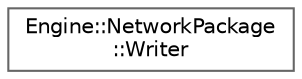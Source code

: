 digraph "Graphical Class Hierarchy"
{
 // LATEX_PDF_SIZE
  bgcolor="transparent";
  edge [fontname=Helvetica,fontsize=10,labelfontname=Helvetica,labelfontsize=10];
  node [fontname=Helvetica,fontsize=10,shape=box,height=0.2,width=0.4];
  rankdir="LR";
  Node0 [label="Engine::NetworkPackage\l::Writer",height=0.2,width=0.4,color="grey40", fillcolor="white", style="filled",URL="$class_engine_1_1_network_package_1_1_writer.html",tooltip="Writes bytes to and from the network."];
}
